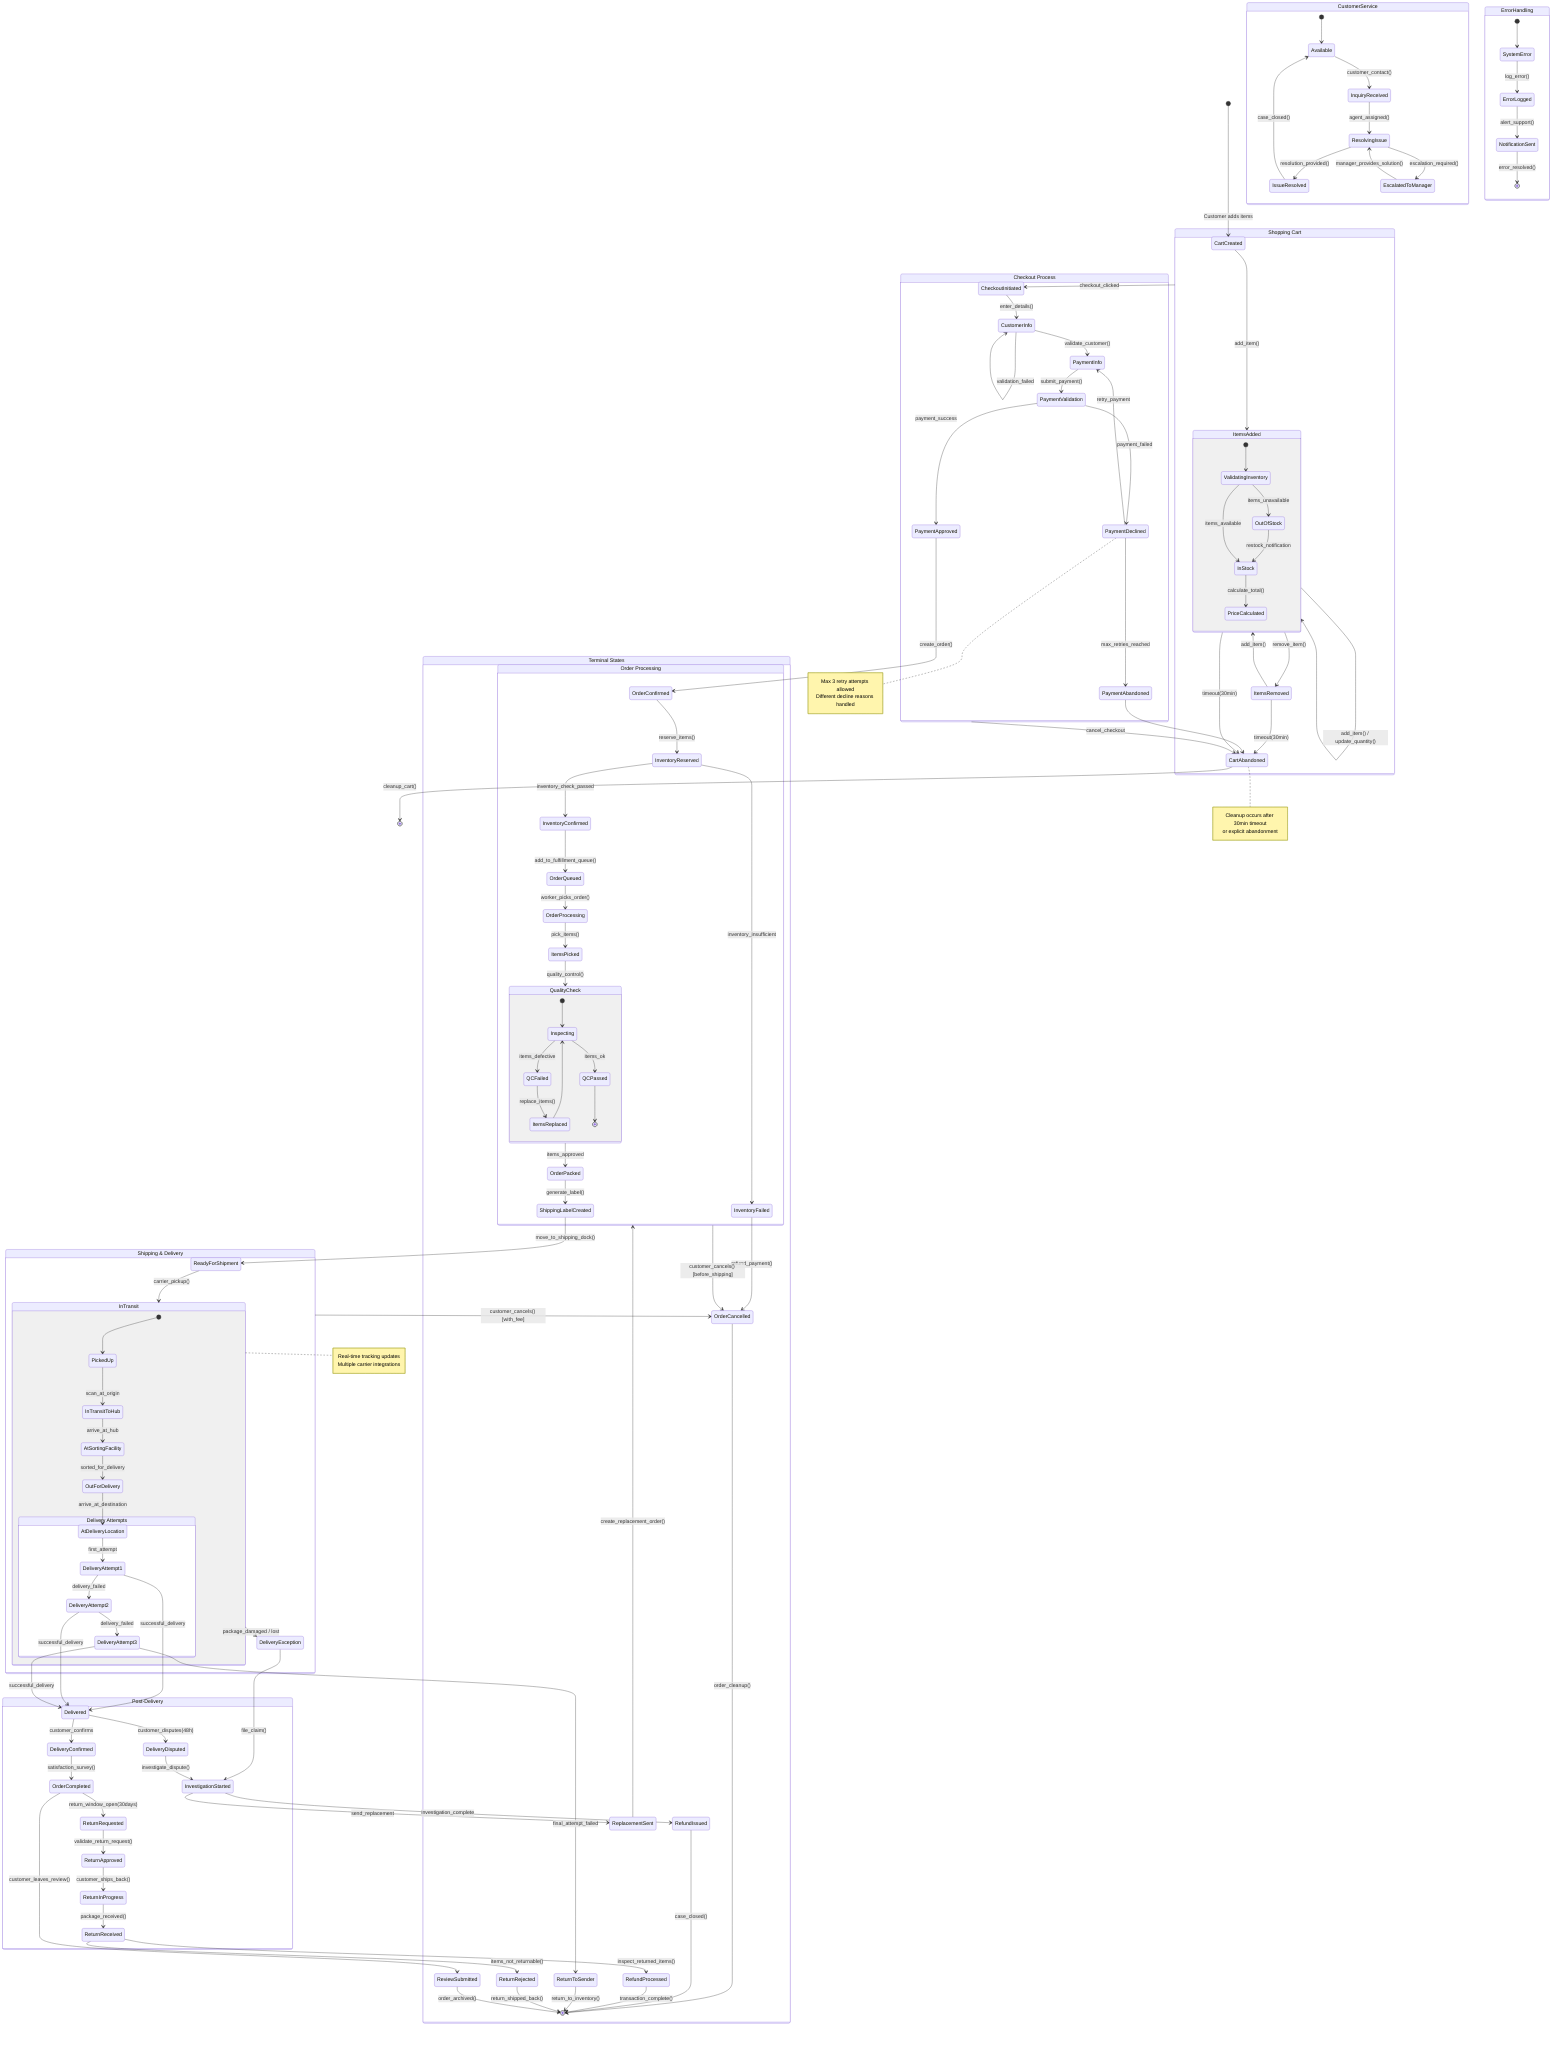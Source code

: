 stateDiagram-v2
    [*] --> CartCreated : Customer adds items
    
    state "Shopping Cart" as cart {
        CartCreated --> ItemsAdded : add_item()
        ItemsAdded --> ItemsAdded : add_item() / update_quantity()
        ItemsAdded --> ItemsRemoved : remove_item()
        ItemsRemoved --> ItemsAdded : add_item()
        ItemsRemoved --> CartAbandoned : timeout(30min)
        ItemsAdded --> CartAbandoned : timeout(30min)
        
        state ItemsAdded {
            [*] --> ValidatingInventory
            ValidatingInventory --> InStock : items_available
            ValidatingInventory --> OutOfStock : items_unavailable
            OutOfStock --> InStock : restock_notification
            InStock --> PriceCalculated : calculate_total()
        }
    }
    
    cart --> CheckoutInitiated : checkout_clicked
    CartAbandoned --> [*] : cleanup_cart()
    
    state "Checkout Process" as checkout {
        CheckoutInitiated --> CustomerInfo : enter_details()
        CustomerInfo --> PaymentInfo : validate_customer()
        CustomerInfo --> CustomerInfo : validation_failed
        
        PaymentInfo --> PaymentValidation : submit_payment()
        PaymentValidation --> PaymentApproved : payment_success
        PaymentValidation --> PaymentDeclined : payment_failed
        PaymentDeclined --> PaymentInfo : retry_payment
        PaymentDeclined --> PaymentAbandoned : max_retries_reached
        
        PaymentApproved --> OrderConfirmed : create_order()
    }
    
    checkout --> CartAbandoned : cancel_checkout
    PaymentAbandoned --> CartAbandoned
    
    state "Order Processing" as processing {
        OrderConfirmed --> InventoryReserved : reserve_items()
        InventoryReserved --> InventoryConfirmed : inventory_check_passed
        InventoryReserved --> InventoryFailed : inventory_insufficient
        InventoryFailed --> OrderCancelled : refund_payment()
        
        InventoryConfirmed --> OrderQueued : add_to_fulfillment_queue()
        OrderQueued --> OrderProcessing : worker_picks_order()
        OrderProcessing --> ItemsPicked : pick_items()
        ItemsPicked --> QualityCheck : quality_control()
        
        state QualityCheck {
            [*] --> Inspecting
            Inspecting --> QCPassed : items_ok
            Inspecting --> QCFailed : items_defective
            QCFailed --> ItemsReplaced : replace_items()
            ItemsReplaced --> Inspecting
            QCPassed --> [*]
        }
        
        QualityCheck --> OrderPacked : items_approved
        OrderPacked --> ShippingLabelCreated : generate_label()
        ShippingLabelCreated --> ReadyForShipment : move_to_shipping_dock()
    }
    
    state "Shipping & Delivery" as shipping {
        ReadyForShipment --> InTransit : carrier_pickup()
        
        state InTransit {
            [*] --> PickedUp
            PickedUp --> InTransitToHub : scan_at_origin
            InTransitToHub --> AtSortingFacility : arrive_at_hub
            AtSortingFacility --> OutForDelivery : sorted_for_delivery
            OutForDelivery --> AtDeliveryLocation : arrive_at_destination
            
            state "Delivery Attempts" as delivery_attempts {
                AtDeliveryLocation --> DeliveryAttempt1 : first_attempt
                DeliveryAttempt1 --> Delivered : successful_delivery
                DeliveryAttempt1 --> DeliveryAttempt2 : delivery_failed
                DeliveryAttempt2 --> Delivered : successful_delivery  
                DeliveryAttempt2 --> DeliveryAttempt3 : delivery_failed
                DeliveryAttempt3 --> Delivered : successful_delivery
                DeliveryAttempt3 --> ReturnToSender : final_attempt_failed
            }
        }
        
        InTransit --> DeliveryException : package_damaged / lost
        DeliveryException --> InvestigationStarted : file_claim()
        InvestigationStarted --> RefundIssued : investigation_complete
        InvestigationStarted --> ReplacementSent : send_replacement
    }
    
    state "Post-Delivery" as post_delivery {
        Delivered --> DeliveryConfirmed : customer_confirms
        Delivered --> DeliveryDisputed : customer_disputes(48h)
        
        DeliveryConfirmed --> OrderCompleted : satisfaction_survey()
        DeliveryDisputed --> InvestigationStarted : investigate_dispute()
        
        OrderCompleted --> ReturnRequested : return_window_open(30days)
        ReturnRequested --> ReturnApproved : validate_return_request()
        ReturnApproved --> ReturnInProgress : customer_ships_back()
        ReturnInProgress --> ReturnReceived : package_received()
        ReturnReceived --> RefundProcessed : inspect_returned_items()
        ReturnReceived --> ReturnRejected : items_not_returnable()
        
        OrderCompleted --> ReviewSubmitted : customer_leaves_review()
    }
    
    state "Terminal States" as terminal {
        OrderCancelled --> [*] : order_cleanup()
        RefundIssued --> [*] : case_closed()
        RefundProcessed --> [*] : transaction_complete()
        ReturnToSender --> [*] : return_to_inventory()
        ReturnRejected --> [*] : return_shipped_back()
        ReviewSubmitted --> [*] : order_archived()
        ReplacementSent --> processing : create_replacement_order()
    }
    
    %% Concurrent states for customer service
    state CustomerService {
        [*] --> Available
        Available --> InquiryReceived : customer_contact()
        InquiryReceived --> ResolvingIssue : agent_assigned()
        ResolvingIssue --> IssueResolved : resolution_provided()
        IssueResolved --> Available : case_closed()
        ResolvingIssue --> EscalatedToManager : escalation_required()
        EscalatedToManager --> ResolvingIssue : manager_provides_solution()
    }
    
    %% Global transitions that can happen from multiple states
    processing --> OrderCancelled : customer_cancels() [before_shipping]
    shipping --> OrderCancelled : customer_cancels() [with_fee]
    
    %% Error handling
    state ErrorHandling {
        [*] --> SystemError
        SystemError --> ErrorLogged : log_error()
        ErrorLogged --> NotificationSent : alert_support()
        NotificationSent --> [*] : error_resolved()
    }
    
    %% Notes for complex transitions
    note right of CartAbandoned
        Cleanup occurs after 30min timeout
        or explicit abandonment
    end note
    
    note right of PaymentDeclined
        Max 3 retry attempts allowed
        Different decline reasons handled
    end note
    
    note right of InTransit
        Real-time tracking updates
        Multiple carrier integrations
    end note